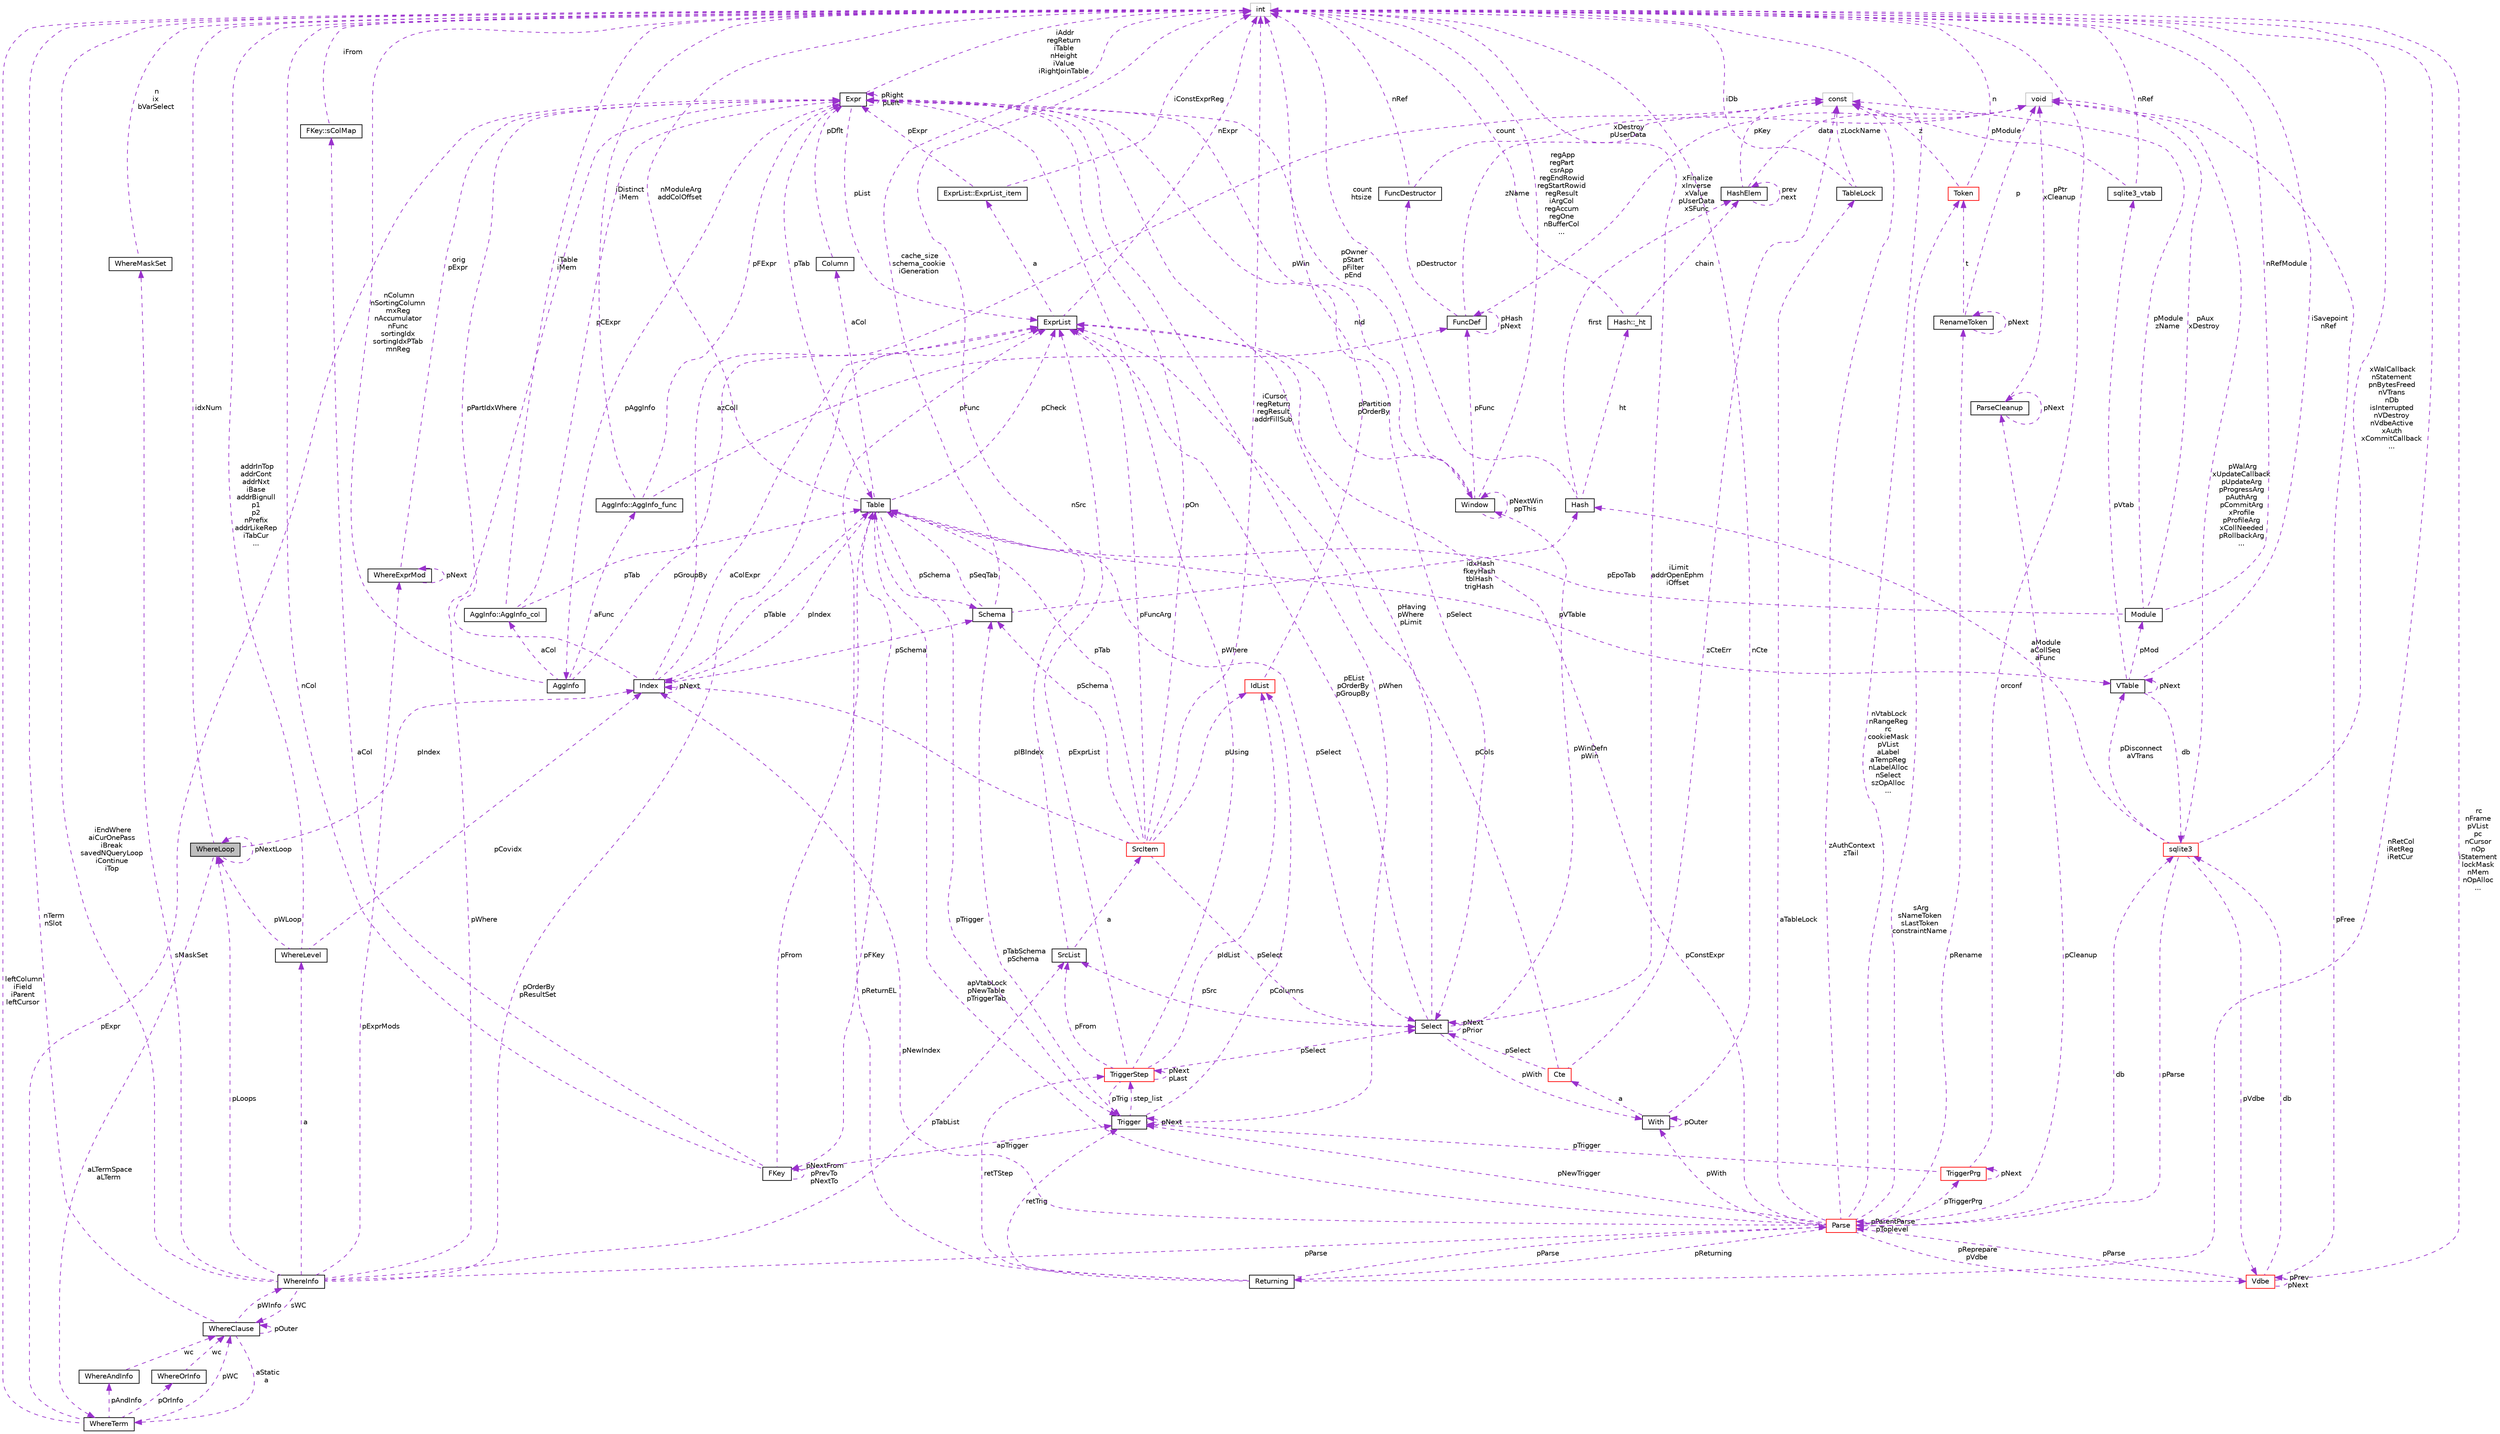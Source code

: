 digraph "WhereLoop"
{
 // LATEX_PDF_SIZE
  edge [fontname="Helvetica",fontsize="10",labelfontname="Helvetica",labelfontsize="10"];
  node [fontname="Helvetica",fontsize="10",shape=record];
  Node1 [label="WhereLoop",height=0.2,width=0.4,color="black", fillcolor="grey75", style="filled", fontcolor="black",tooltip=" "];
  Node1 -> Node1 [dir="back",color="darkorchid3",fontsize="10",style="dashed",label=" pNextLoop" ,fontname="Helvetica"];
  Node2 -> Node1 [dir="back",color="darkorchid3",fontsize="10",style="dashed",label=" aLTermSpace\naLTerm" ,fontname="Helvetica"];
  Node2 [label="WhereTerm",height=0.2,width=0.4,color="black", fillcolor="white", style="filled",URL="$structWhereTerm.html",tooltip=" "];
  Node3 -> Node2 [dir="back",color="darkorchid3",fontsize="10",style="dashed",label=" pAndInfo" ,fontname="Helvetica"];
  Node3 [label="WhereAndInfo",height=0.2,width=0.4,color="black", fillcolor="white", style="filled",URL="$structWhereAndInfo.html",tooltip=" "];
  Node4 -> Node3 [dir="back",color="darkorchid3",fontsize="10",style="dashed",label=" wc" ,fontname="Helvetica"];
  Node4 [label="WhereClause",height=0.2,width=0.4,color="black", fillcolor="white", style="filled",URL="$structWhereClause.html",tooltip=" "];
  Node2 -> Node4 [dir="back",color="darkorchid3",fontsize="10",style="dashed",label=" aStatic\na" ,fontname="Helvetica"];
  Node5 -> Node4 [dir="back",color="darkorchid3",fontsize="10",style="dashed",label=" pWInfo" ,fontname="Helvetica"];
  Node5 [label="WhereInfo",height=0.2,width=0.4,color="black", fillcolor="white", style="filled",URL="$structWhereInfo.html",tooltip=" "];
  Node6 -> Node5 [dir="back",color="darkorchid3",fontsize="10",style="dashed",label=" pWhere" ,fontname="Helvetica"];
  Node6 [label="Expr",height=0.2,width=0.4,color="black", fillcolor="white", style="filled",URL="$structExpr.html",tooltip=" "];
  Node7 -> Node6 [dir="back",color="darkorchid3",fontsize="10",style="dashed",label=" pAggInfo" ,fontname="Helvetica"];
  Node7 [label="AggInfo",height=0.2,width=0.4,color="black", fillcolor="white", style="filled",URL="$structAggInfo.html",tooltip=" "];
  Node8 -> Node7 [dir="back",color="darkorchid3",fontsize="10",style="dashed",label=" aCol" ,fontname="Helvetica"];
  Node8 [label="AggInfo::AggInfo_col",height=0.2,width=0.4,color="black", fillcolor="white", style="filled",URL="$structAggInfo_1_1AggInfo__col.html",tooltip=" "];
  Node6 -> Node8 [dir="back",color="darkorchid3",fontsize="10",style="dashed",label=" pCExpr" ,fontname="Helvetica"];
  Node9 -> Node8 [dir="back",color="darkorchid3",fontsize="10",style="dashed",label=" iTable\niMem" ,fontname="Helvetica"];
  Node9 [label="int",height=0.2,width=0.4,color="grey75", fillcolor="white", style="filled",tooltip=" "];
  Node10 -> Node8 [dir="back",color="darkorchid3",fontsize="10",style="dashed",label=" pTab" ,fontname="Helvetica"];
  Node10 [label="Table",height=0.2,width=0.4,color="black", fillcolor="white", style="filled",URL="$structTable.html",tooltip=" "];
  Node11 -> Node10 [dir="back",color="darkorchid3",fontsize="10",style="dashed",label=" pSchema" ,fontname="Helvetica"];
  Node11 [label="Schema",height=0.2,width=0.4,color="black", fillcolor="white", style="filled",URL="$structSchema.html",tooltip=" "];
  Node9 -> Node11 [dir="back",color="darkorchid3",fontsize="10",style="dashed",label=" cache_size\nschema_cookie\niGeneration" ,fontname="Helvetica"];
  Node10 -> Node11 [dir="back",color="darkorchid3",fontsize="10",style="dashed",label=" pSeqTab" ,fontname="Helvetica"];
  Node12 -> Node11 [dir="back",color="darkorchid3",fontsize="10",style="dashed",label=" idxHash\nfkeyHash\ntblHash\ntrigHash" ,fontname="Helvetica"];
  Node12 [label="Hash",height=0.2,width=0.4,color="black", fillcolor="white", style="filled",URL="$structHash.html",tooltip=" "];
  Node13 -> Node12 [dir="back",color="darkorchid3",fontsize="10",style="dashed",label=" ht" ,fontname="Helvetica"];
  Node13 [label="Hash::_ht",height=0.2,width=0.4,color="black", fillcolor="white", style="filled",URL="$structHash_1_1__ht.html",tooltip=" "];
  Node9 -> Node13 [dir="back",color="darkorchid3",fontsize="10",style="dashed",label=" count" ,fontname="Helvetica"];
  Node14 -> Node13 [dir="back",color="darkorchid3",fontsize="10",style="dashed",label=" chain" ,fontname="Helvetica"];
  Node14 [label="HashElem",height=0.2,width=0.4,color="black", fillcolor="white", style="filled",URL="$structHashElem.html",tooltip=" "];
  Node15 -> Node14 [dir="back",color="darkorchid3",fontsize="10",style="dashed",label=" data" ,fontname="Helvetica"];
  Node15 [label="void",height=0.2,width=0.4,color="grey75", fillcolor="white", style="filled",tooltip=" "];
  Node14 -> Node14 [dir="back",color="darkorchid3",fontsize="10",style="dashed",label=" prev\nnext" ,fontname="Helvetica"];
  Node16 -> Node14 [dir="back",color="darkorchid3",fontsize="10",style="dashed",label=" pKey" ,fontname="Helvetica"];
  Node16 [label="const",height=0.2,width=0.4,color="grey75", fillcolor="white", style="filled",tooltip=" "];
  Node9 -> Node12 [dir="back",color="darkorchid3",fontsize="10",style="dashed",label=" count\nhtsize" ,fontname="Helvetica"];
  Node14 -> Node12 [dir="back",color="darkorchid3",fontsize="10",style="dashed",label=" first" ,fontname="Helvetica"];
  Node17 -> Node10 [dir="back",color="darkorchid3",fontsize="10",style="dashed",label=" aCol" ,fontname="Helvetica"];
  Node17 [label="Column",height=0.2,width=0.4,color="black", fillcolor="white", style="filled",URL="$structColumn.html",tooltip=" "];
  Node6 -> Node17 [dir="back",color="darkorchid3",fontsize="10",style="dashed",label=" pDflt" ,fontname="Helvetica"];
  Node18 -> Node10 [dir="back",color="darkorchid3",fontsize="10",style="dashed",label=" pFKey" ,fontname="Helvetica"];
  Node18 [label="FKey",height=0.2,width=0.4,color="black", fillcolor="white", style="filled",URL="$structFKey.html",tooltip=" "];
  Node19 -> Node18 [dir="back",color="darkorchid3",fontsize="10",style="dashed",label=" aCol" ,fontname="Helvetica"];
  Node19 [label="FKey::sColMap",height=0.2,width=0.4,color="black", fillcolor="white", style="filled",URL="$structFKey_1_1sColMap.html",tooltip=" "];
  Node9 -> Node19 [dir="back",color="darkorchid3",fontsize="10",style="dashed",label=" iFrom" ,fontname="Helvetica"];
  Node18 -> Node18 [dir="back",color="darkorchid3",fontsize="10",style="dashed",label=" pNextFrom\npPrevTo\npNextTo" ,fontname="Helvetica"];
  Node9 -> Node18 [dir="back",color="darkorchid3",fontsize="10",style="dashed",label=" nCol" ,fontname="Helvetica"];
  Node10 -> Node18 [dir="back",color="darkorchid3",fontsize="10",style="dashed",label=" pFrom" ,fontname="Helvetica"];
  Node20 -> Node18 [dir="back",color="darkorchid3",fontsize="10",style="dashed",label=" apTrigger" ,fontname="Helvetica"];
  Node20 [label="Trigger",height=0.2,width=0.4,color="black", fillcolor="white", style="filled",URL="$structTrigger.html",tooltip=" "];
  Node21 -> Node20 [dir="back",color="darkorchid3",fontsize="10",style="dashed",label=" step_list" ,fontname="Helvetica"];
  Node21 [label="TriggerStep",height=0.2,width=0.4,color="red", fillcolor="white", style="filled",URL="$structTriggerStep.html",tooltip=" "];
  Node21 -> Node21 [dir="back",color="darkorchid3",fontsize="10",style="dashed",label=" pNext\npLast" ,fontname="Helvetica"];
  Node6 -> Node21 [dir="back",color="darkorchid3",fontsize="10",style="dashed",label=" pWhere" ,fontname="Helvetica"];
  Node22 -> Node21 [dir="back",color="darkorchid3",fontsize="10",style="dashed",label=" pIdList" ,fontname="Helvetica"];
  Node22 [label="IdList",height=0.2,width=0.4,color="red", fillcolor="white", style="filled",URL="$structIdList.html",tooltip=" "];
  Node9 -> Node22 [dir="back",color="darkorchid3",fontsize="10",style="dashed",label=" nId" ,fontname="Helvetica"];
  Node24 -> Node21 [dir="back",color="darkorchid3",fontsize="10",style="dashed",label=" pSelect" ,fontname="Helvetica"];
  Node24 [label="Select",height=0.2,width=0.4,color="black", fillcolor="white", style="filled",URL="$structSelect.html",tooltip=" "];
  Node6 -> Node24 [dir="back",color="darkorchid3",fontsize="10",style="dashed",label=" pHaving\npWhere\npLimit" ,fontname="Helvetica"];
  Node25 -> Node24 [dir="back",color="darkorchid3",fontsize="10",style="dashed",label=" pWith" ,fontname="Helvetica"];
  Node25 [label="With",height=0.2,width=0.4,color="black", fillcolor="white", style="filled",URL="$structWith.html",tooltip=" "];
  Node26 -> Node25 [dir="back",color="darkorchid3",fontsize="10",style="dashed",label=" a" ,fontname="Helvetica"];
  Node26 [label="Cte",height=0.2,width=0.4,color="red", fillcolor="white", style="filled",URL="$structCte.html",tooltip=" "];
  Node24 -> Node26 [dir="back",color="darkorchid3",fontsize="10",style="dashed",label=" pSelect" ,fontname="Helvetica"];
  Node16 -> Node26 [dir="back",color="darkorchid3",fontsize="10",style="dashed",label=" zCteErr" ,fontname="Helvetica"];
  Node28 -> Node26 [dir="back",color="darkorchid3",fontsize="10",style="dashed",label=" pCols" ,fontname="Helvetica"];
  Node28 [label="ExprList",height=0.2,width=0.4,color="black", fillcolor="white", style="filled",URL="$structExprList.html",tooltip=" "];
  Node29 -> Node28 [dir="back",color="darkorchid3",fontsize="10",style="dashed",label=" a" ,fontname="Helvetica"];
  Node29 [label="ExprList::ExprList_item",height=0.2,width=0.4,color="black", fillcolor="white", style="filled",URL="$structExprList_1_1ExprList__item.html",tooltip=" "];
  Node6 -> Node29 [dir="back",color="darkorchid3",fontsize="10",style="dashed",label=" pExpr" ,fontname="Helvetica"];
  Node9 -> Node29 [dir="back",color="darkorchid3",fontsize="10",style="dashed",label=" iConstExprReg" ,fontname="Helvetica"];
  Node9 -> Node28 [dir="back",color="darkorchid3",fontsize="10",style="dashed",label=" nExpr" ,fontname="Helvetica"];
  Node25 -> Node25 [dir="back",color="darkorchid3",fontsize="10",style="dashed",label=" pOuter" ,fontname="Helvetica"];
  Node9 -> Node25 [dir="back",color="darkorchid3",fontsize="10",style="dashed",label=" nCte" ,fontname="Helvetica"];
  Node9 -> Node24 [dir="back",color="darkorchid3",fontsize="10",style="dashed",label=" iLimit\naddrOpenEphm\niOffset" ,fontname="Helvetica"];
  Node24 -> Node24 [dir="back",color="darkorchid3",fontsize="10",style="dashed",label=" pNext\npPrior" ,fontname="Helvetica"];
  Node30 -> Node24 [dir="back",color="darkorchid3",fontsize="10",style="dashed",label=" pSrc" ,fontname="Helvetica"];
  Node30 [label="SrcList",height=0.2,width=0.4,color="black", fillcolor="white", style="filled",URL="$structSrcList.html",tooltip=" "];
  Node31 -> Node30 [dir="back",color="darkorchid3",fontsize="10",style="dashed",label=" a" ,fontname="Helvetica"];
  Node31 [label="SrcItem",height=0.2,width=0.4,color="red", fillcolor="white", style="filled",URL="$structSrcItem.html",tooltip=" "];
  Node11 -> Node31 [dir="back",color="darkorchid3",fontsize="10",style="dashed",label=" pSchema" ,fontname="Helvetica"];
  Node6 -> Node31 [dir="back",color="darkorchid3",fontsize="10",style="dashed",label=" pOn" ,fontname="Helvetica"];
  Node22 -> Node31 [dir="back",color="darkorchid3",fontsize="10",style="dashed",label=" pUsing" ,fontname="Helvetica"];
  Node9 -> Node31 [dir="back",color="darkorchid3",fontsize="10",style="dashed",label=" iCursor\nregReturn\nregResult\naddrFillSub" ,fontname="Helvetica"];
  Node10 -> Node31 [dir="back",color="darkorchid3",fontsize="10",style="dashed",label=" pTab" ,fontname="Helvetica"];
  Node24 -> Node31 [dir="back",color="darkorchid3",fontsize="10",style="dashed",label=" pSelect" ,fontname="Helvetica"];
  Node32 -> Node31 [dir="back",color="darkorchid3",fontsize="10",style="dashed",label=" pIBIndex" ,fontname="Helvetica"];
  Node32 [label="Index",height=0.2,width=0.4,color="black", fillcolor="white", style="filled",URL="$structIndex.html",tooltip=" "];
  Node11 -> Node32 [dir="back",color="darkorchid3",fontsize="10",style="dashed",label=" pSchema" ,fontname="Helvetica"];
  Node6 -> Node32 [dir="back",color="darkorchid3",fontsize="10",style="dashed",label=" pPartIdxWhere" ,fontname="Helvetica"];
  Node10 -> Node32 [dir="back",color="darkorchid3",fontsize="10",style="dashed",label=" pTable" ,fontname="Helvetica"];
  Node28 -> Node32 [dir="back",color="darkorchid3",fontsize="10",style="dashed",label=" aColExpr" ,fontname="Helvetica"];
  Node16 -> Node32 [dir="back",color="darkorchid3",fontsize="10",style="dashed",label=" azColl" ,fontname="Helvetica"];
  Node32 -> Node32 [dir="back",color="darkorchid3",fontsize="10",style="dashed",label=" pNext" ,fontname="Helvetica"];
  Node28 -> Node31 [dir="back",color="darkorchid3",fontsize="10",style="dashed",label=" pFuncArg" ,fontname="Helvetica"];
  Node9 -> Node30 [dir="back",color="darkorchid3",fontsize="10",style="dashed",label=" nSrc" ,fontname="Helvetica"];
  Node28 -> Node24 [dir="back",color="darkorchid3",fontsize="10",style="dashed",label=" pEList\npOrderBy\npGroupBy" ,fontname="Helvetica"];
  Node33 -> Node24 [dir="back",color="darkorchid3",fontsize="10",style="dashed",label=" pWinDefn\npWin" ,fontname="Helvetica"];
  Node33 [label="Window",height=0.2,width=0.4,color="black", fillcolor="white", style="filled",URL="$structWindow.html",tooltip=" "];
  Node6 -> Node33 [dir="back",color="darkorchid3",fontsize="10",style="dashed",label=" pOwner\npStart\npFilter\npEnd" ,fontname="Helvetica"];
  Node9 -> Node33 [dir="back",color="darkorchid3",fontsize="10",style="dashed",label=" regApp\nregPart\ncsrApp\nregEndRowid\nregStartRowid\nregResult\niArgCol\nregAccum\nregOne\nnBufferCol\n..." ,fontname="Helvetica"];
  Node28 -> Node33 [dir="back",color="darkorchid3",fontsize="10",style="dashed",label=" pPartition\npOrderBy" ,fontname="Helvetica"];
  Node34 -> Node33 [dir="back",color="darkorchid3",fontsize="10",style="dashed",label=" pFunc" ,fontname="Helvetica"];
  Node34 [label="FuncDef",height=0.2,width=0.4,color="black", fillcolor="white", style="filled",URL="$structFuncDef.html",tooltip=" "];
  Node15 -> Node34 [dir="back",color="darkorchid3",fontsize="10",style="dashed",label=" xFinalize\nxInverse\nxValue\npUserData\nxSFunc" ,fontname="Helvetica"];
  Node35 -> Node34 [dir="back",color="darkorchid3",fontsize="10",style="dashed",label=" pDestructor" ,fontname="Helvetica"];
  Node35 [label="FuncDestructor",height=0.2,width=0.4,color="black", fillcolor="white", style="filled",URL="$structFuncDestructor.html",tooltip=" "];
  Node15 -> Node35 [dir="back",color="darkorchid3",fontsize="10",style="dashed",label=" xDestroy\npUserData" ,fontname="Helvetica"];
  Node9 -> Node35 [dir="back",color="darkorchid3",fontsize="10",style="dashed",label=" nRef" ,fontname="Helvetica"];
  Node16 -> Node34 [dir="back",color="darkorchid3",fontsize="10",style="dashed",label=" zName" ,fontname="Helvetica"];
  Node34 -> Node34 [dir="back",color="darkorchid3",fontsize="10",style="dashed",label=" pHash\npNext" ,fontname="Helvetica"];
  Node33 -> Node33 [dir="back",color="darkorchid3",fontsize="10",style="dashed",label=" pNextWin\nppThis" ,fontname="Helvetica"];
  Node20 -> Node21 [dir="back",color="darkorchid3",fontsize="10",style="dashed",label=" pTrig" ,fontname="Helvetica"];
  Node30 -> Node21 [dir="back",color="darkorchid3",fontsize="10",style="dashed",label=" pFrom" ,fontname="Helvetica"];
  Node28 -> Node21 [dir="back",color="darkorchid3",fontsize="10",style="dashed",label=" pExprList" ,fontname="Helvetica"];
  Node11 -> Node20 [dir="back",color="darkorchid3",fontsize="10",style="dashed",label=" pTabSchema\npSchema" ,fontname="Helvetica"];
  Node6 -> Node20 [dir="back",color="darkorchid3",fontsize="10",style="dashed",label=" pWhen" ,fontname="Helvetica"];
  Node22 -> Node20 [dir="back",color="darkorchid3",fontsize="10",style="dashed",label=" pColumns" ,fontname="Helvetica"];
  Node20 -> Node20 [dir="back",color="darkorchid3",fontsize="10",style="dashed",label=" pNext" ,fontname="Helvetica"];
  Node37 -> Node10 [dir="back",color="darkorchid3",fontsize="10",style="dashed",label=" pVTable" ,fontname="Helvetica"];
  Node37 [label="VTable",height=0.2,width=0.4,color="black", fillcolor="white", style="filled",URL="$structVTable.html",tooltip=" "];
  Node38 -> Node37 [dir="back",color="darkorchid3",fontsize="10",style="dashed",label=" db" ,fontname="Helvetica"];
  Node38 [label="sqlite3",height=0.2,width=0.4,color="red", fillcolor="white", style="filled",URL="$structsqlite3.html",tooltip=" "];
  Node39 -> Node38 [dir="back",color="darkorchid3",fontsize="10",style="dashed",label=" pVdbe" ,fontname="Helvetica"];
  Node39 [label="Vdbe",height=0.2,width=0.4,color="red", fillcolor="white", style="filled",URL="$structVdbe.html",tooltip=" "];
  Node39 -> Node39 [dir="back",color="darkorchid3",fontsize="10",style="dashed",label=" pPrev\npNext" ,fontname="Helvetica"];
  Node38 -> Node39 [dir="back",color="darkorchid3",fontsize="10",style="dashed",label=" db" ,fontname="Helvetica"];
  Node15 -> Node39 [dir="back",color="darkorchid3",fontsize="10",style="dashed",label=" pFree" ,fontname="Helvetica"];
  Node9 -> Node39 [dir="back",color="darkorchid3",fontsize="10",style="dashed",label=" rc\nnFrame\npVList\npc\nnCursor\nnOp\niStatement\nlockMask\nnMem\nnOpAlloc\n..." ,fontname="Helvetica"];
  Node82 -> Node39 [dir="back",color="darkorchid3",fontsize="10",style="dashed",label=" pParse" ,fontname="Helvetica"];
  Node82 [label="Parse",height=0.2,width=0.4,color="red", fillcolor="white", style="filled",URL="$structParse.html",tooltip=" "];
  Node39 -> Node82 [dir="back",color="darkorchid3",fontsize="10",style="dashed",label=" pReprepare\npVdbe" ,fontname="Helvetica"];
  Node38 -> Node82 [dir="back",color="darkorchid3",fontsize="10",style="dashed",label=" db" ,fontname="Helvetica"];
  Node83 -> Node82 [dir="back",color="darkorchid3",fontsize="10",style="dashed",label=" pCleanup" ,fontname="Helvetica"];
  Node83 [label="ParseCleanup",height=0.2,width=0.4,color="black", fillcolor="white", style="filled",URL="$structParseCleanup.html",tooltip=" "];
  Node83 -> Node83 [dir="back",color="darkorchid3",fontsize="10",style="dashed",label=" pNext" ,fontname="Helvetica"];
  Node15 -> Node83 [dir="back",color="darkorchid3",fontsize="10",style="dashed",label=" pPtr\nxCleanup" ,fontname="Helvetica"];
  Node84 -> Node82 [dir="back",color="darkorchid3",fontsize="10",style="dashed",label=" aTableLock" ,fontname="Helvetica"];
  Node84 [label="TableLock",height=0.2,width=0.4,color="black", fillcolor="white", style="filled",URL="$structTableLock.html",tooltip=" "];
  Node9 -> Node84 [dir="back",color="darkorchid3",fontsize="10",style="dashed",label=" iDb" ,fontname="Helvetica"];
  Node16 -> Node84 [dir="back",color="darkorchid3",fontsize="10",style="dashed",label=" zLockName" ,fontname="Helvetica"];
  Node85 -> Node82 [dir="back",color="darkorchid3",fontsize="10",style="dashed",label=" sArg\nsNameToken\nsLastToken\nconstraintName" ,fontname="Helvetica"];
  Node85 [label="Token",height=0.2,width=0.4,color="red", fillcolor="white", style="filled",URL="$classToken.html",tooltip=" "];
  Node9 -> Node85 [dir="back",color="darkorchid3",fontsize="10",style="dashed",label=" n" ,fontname="Helvetica"];
  Node16 -> Node85 [dir="back",color="darkorchid3",fontsize="10",style="dashed",label=" z" ,fontname="Helvetica"];
  Node25 -> Node82 [dir="back",color="darkorchid3",fontsize="10",style="dashed",label=" pWith" ,fontname="Helvetica"];
  Node9 -> Node82 [dir="back",color="darkorchid3",fontsize="10",style="dashed",label=" nVtabLock\nnRangeReg\nrc\ncookieMask\npVList\naLabel\naTempReg\nnLabelAlloc\nnSelect\nszOpAlloc\n..." ,fontname="Helvetica"];
  Node10 -> Node82 [dir="back",color="darkorchid3",fontsize="10",style="dashed",label=" apVtabLock\npNewTable\npTriggerTab" ,fontname="Helvetica"];
  Node20 -> Node82 [dir="back",color="darkorchid3",fontsize="10",style="dashed",label=" pNewTrigger" ,fontname="Helvetica"];
  Node99 -> Node82 [dir="back",color="darkorchid3",fontsize="10",style="dashed",label=" pTriggerPrg" ,fontname="Helvetica"];
  Node99 [label="TriggerPrg",height=0.2,width=0.4,color="red", fillcolor="white", style="filled",URL="$structTriggerPrg.html",tooltip=" "];
  Node9 -> Node99 [dir="back",color="darkorchid3",fontsize="10",style="dashed",label=" orconf" ,fontname="Helvetica"];
  Node20 -> Node99 [dir="back",color="darkorchid3",fontsize="10",style="dashed",label=" pTrigger" ,fontname="Helvetica"];
  Node99 -> Node99 [dir="back",color="darkorchid3",fontsize="10",style="dashed",label=" pNext" ,fontname="Helvetica"];
  Node100 -> Node82 [dir="back",color="darkorchid3",fontsize="10",style="dashed",label=" pRename" ,fontname="Helvetica"];
  Node100 [label="RenameToken",height=0.2,width=0.4,color="black", fillcolor="white", style="filled",URL="$structRenameToken.html",tooltip=" "];
  Node85 -> Node100 [dir="back",color="darkorchid3",fontsize="10",style="dashed",label=" t" ,fontname="Helvetica"];
  Node15 -> Node100 [dir="back",color="darkorchid3",fontsize="10",style="dashed",label=" p" ,fontname="Helvetica"];
  Node100 -> Node100 [dir="back",color="darkorchid3",fontsize="10",style="dashed",label=" pNext" ,fontname="Helvetica"];
  Node32 -> Node82 [dir="back",color="darkorchid3",fontsize="10",style="dashed",label=" pNewIndex" ,fontname="Helvetica"];
  Node16 -> Node82 [dir="back",color="darkorchid3",fontsize="10",style="dashed",label=" zAuthContext\nzTail" ,fontname="Helvetica"];
  Node101 -> Node82 [dir="back",color="darkorchid3",fontsize="10",style="dashed",label=" pReturning" ,fontname="Helvetica"];
  Node101 [label="Returning",height=0.2,width=0.4,color="black", fillcolor="white", style="filled",URL="$structReturning.html",tooltip=" "];
  Node21 -> Node101 [dir="back",color="darkorchid3",fontsize="10",style="dashed",label=" retTStep" ,fontname="Helvetica"];
  Node9 -> Node101 [dir="back",color="darkorchid3",fontsize="10",style="dashed",label=" nRetCol\niRetReg\niRetCur" ,fontname="Helvetica"];
  Node20 -> Node101 [dir="back",color="darkorchid3",fontsize="10",style="dashed",label=" retTrig" ,fontname="Helvetica"];
  Node28 -> Node101 [dir="back",color="darkorchid3",fontsize="10",style="dashed",label=" pReturnEL" ,fontname="Helvetica"];
  Node82 -> Node101 [dir="back",color="darkorchid3",fontsize="10",style="dashed",label=" pParse" ,fontname="Helvetica"];
  Node28 -> Node82 [dir="back",color="darkorchid3",fontsize="10",style="dashed",label=" pConstExpr" ,fontname="Helvetica"];
  Node82 -> Node82 [dir="back",color="darkorchid3",fontsize="10",style="dashed",label=" pParentParse\npToplevel" ,fontname="Helvetica"];
  Node15 -> Node38 [dir="back",color="darkorchid3",fontsize="10",style="dashed",label=" pWalArg\nxUpdateCallback\npUpdateArg\npProgressArg\npAuthArg\npCommitArg\nxProfile\npProfileArg\nxCollNeeded\npRollbackArg\n..." ,fontname="Helvetica"];
  Node37 -> Node38 [dir="back",color="darkorchid3",fontsize="10",style="dashed",label=" pDisconnect\naVTrans" ,fontname="Helvetica"];
  Node9 -> Node38 [dir="back",color="darkorchid3",fontsize="10",style="dashed",label=" xWalCallback\nnStatement\npnBytesFreed\nnVTrans\nnDb\nisInterrupted\nnVDestroy\nnVdbeActive\nxAuth\nxCommitCallback\n..." ,fontname="Helvetica"];
  Node12 -> Node38 [dir="back",color="darkorchid3",fontsize="10",style="dashed",label=" aModule\naCollSeq\naFunc" ,fontname="Helvetica"];
  Node82 -> Node38 [dir="back",color="darkorchid3",fontsize="10",style="dashed",label=" pParse" ,fontname="Helvetica"];
  Node37 -> Node37 [dir="back",color="darkorchid3",fontsize="10",style="dashed",label=" pNext" ,fontname="Helvetica"];
  Node9 -> Node37 [dir="back",color="darkorchid3",fontsize="10",style="dashed",label=" iSavepoint\nnRef" ,fontname="Helvetica"];
  Node110 -> Node37 [dir="back",color="darkorchid3",fontsize="10",style="dashed",label=" pMod" ,fontname="Helvetica"];
  Node110 [label="Module",height=0.2,width=0.4,color="black", fillcolor="white", style="filled",URL="$structModule.html",tooltip=" "];
  Node15 -> Node110 [dir="back",color="darkorchid3",fontsize="10",style="dashed",label=" pAux\nxDestroy" ,fontname="Helvetica"];
  Node9 -> Node110 [dir="back",color="darkorchid3",fontsize="10",style="dashed",label=" nRefModule" ,fontname="Helvetica"];
  Node10 -> Node110 [dir="back",color="darkorchid3",fontsize="10",style="dashed",label=" pEpoTab" ,fontname="Helvetica"];
  Node16 -> Node110 [dir="back",color="darkorchid3",fontsize="10",style="dashed",label=" pModule\nzName" ,fontname="Helvetica"];
  Node66 -> Node37 [dir="back",color="darkorchid3",fontsize="10",style="dashed",label=" pVtab" ,fontname="Helvetica"];
  Node66 [label="sqlite3_vtab",height=0.2,width=0.4,color="black", fillcolor="white", style="filled",URL="$structsqlite3__vtab.html",tooltip=" "];
  Node9 -> Node66 [dir="back",color="darkorchid3",fontsize="10",style="dashed",label=" nRef" ,fontname="Helvetica"];
  Node16 -> Node66 [dir="back",color="darkorchid3",fontsize="10",style="dashed",label=" pModule" ,fontname="Helvetica"];
  Node9 -> Node10 [dir="back",color="darkorchid3",fontsize="10",style="dashed",label=" nModuleArg\naddColOffset" ,fontname="Helvetica"];
  Node20 -> Node10 [dir="back",color="darkorchid3",fontsize="10",style="dashed",label=" pTrigger" ,fontname="Helvetica"];
  Node24 -> Node10 [dir="back",color="darkorchid3",fontsize="10",style="dashed",label=" pSelect" ,fontname="Helvetica"];
  Node28 -> Node10 [dir="back",color="darkorchid3",fontsize="10",style="dashed",label=" pCheck" ,fontname="Helvetica"];
  Node32 -> Node10 [dir="back",color="darkorchid3",fontsize="10",style="dashed",label=" pIndex" ,fontname="Helvetica"];
  Node9 -> Node7 [dir="back",color="darkorchid3",fontsize="10",style="dashed",label=" nColumn\nnSortingColumn\nmxReg\nnAccumulator\nnFunc\nsortingIdx\nsortingIdxPTab\nmnReg" ,fontname="Helvetica"];
  Node111 -> Node7 [dir="back",color="darkorchid3",fontsize="10",style="dashed",label=" aFunc" ,fontname="Helvetica"];
  Node111 [label="AggInfo::AggInfo_func",height=0.2,width=0.4,color="black", fillcolor="white", style="filled",URL="$structAggInfo_1_1AggInfo__func.html",tooltip=" "];
  Node6 -> Node111 [dir="back",color="darkorchid3",fontsize="10",style="dashed",label=" pFExpr" ,fontname="Helvetica"];
  Node9 -> Node111 [dir="back",color="darkorchid3",fontsize="10",style="dashed",label=" iDistinct\niMem" ,fontname="Helvetica"];
  Node34 -> Node111 [dir="back",color="darkorchid3",fontsize="10",style="dashed",label=" pFunc" ,fontname="Helvetica"];
  Node28 -> Node7 [dir="back",color="darkorchid3",fontsize="10",style="dashed",label=" pGroupBy" ,fontname="Helvetica"];
  Node6 -> Node6 [dir="back",color="darkorchid3",fontsize="10",style="dashed",label=" pRight\npLeft" ,fontname="Helvetica"];
  Node9 -> Node6 [dir="back",color="darkorchid3",fontsize="10",style="dashed",label=" iAddr\nregReturn\niTable\nnHeight\niValue\niRightJoinTable" ,fontname="Helvetica"];
  Node10 -> Node6 [dir="back",color="darkorchid3",fontsize="10",style="dashed",label=" pTab" ,fontname="Helvetica"];
  Node24 -> Node6 [dir="back",color="darkorchid3",fontsize="10",style="dashed",label=" pSelect" ,fontname="Helvetica"];
  Node28 -> Node6 [dir="back",color="darkorchid3",fontsize="10",style="dashed",label=" pList" ,fontname="Helvetica"];
  Node33 -> Node6 [dir="back",color="darkorchid3",fontsize="10",style="dashed",label=" pWin" ,fontname="Helvetica"];
  Node1 -> Node5 [dir="back",color="darkorchid3",fontsize="10",style="dashed",label=" pLoops" ,fontname="Helvetica"];
  Node4 -> Node5 [dir="back",color="darkorchid3",fontsize="10",style="dashed",label=" sWC" ,fontname="Helvetica"];
  Node112 -> Node5 [dir="back",color="darkorchid3",fontsize="10",style="dashed",label=" pExprMods" ,fontname="Helvetica"];
  Node112 [label="WhereExprMod",height=0.2,width=0.4,color="black", fillcolor="white", style="filled",URL="$structWhereExprMod.html",tooltip=" "];
  Node6 -> Node112 [dir="back",color="darkorchid3",fontsize="10",style="dashed",label=" orig\npExpr" ,fontname="Helvetica"];
  Node112 -> Node112 [dir="back",color="darkorchid3",fontsize="10",style="dashed",label=" pNext" ,fontname="Helvetica"];
  Node9 -> Node5 [dir="back",color="darkorchid3",fontsize="10",style="dashed",label=" iEndWhere\naiCurOnePass\niBreak\nsavedNQueryLoop\niContinue\niTop" ,fontname="Helvetica"];
  Node113 -> Node5 [dir="back",color="darkorchid3",fontsize="10",style="dashed",label=" a" ,fontname="Helvetica"];
  Node113 [label="WhereLevel",height=0.2,width=0.4,color="black", fillcolor="white", style="filled",URL="$structWhereLevel.html",tooltip=" "];
  Node1 -> Node113 [dir="back",color="darkorchid3",fontsize="10",style="dashed",label=" pWLoop" ,fontname="Helvetica"];
  Node9 -> Node113 [dir="back",color="darkorchid3",fontsize="10",style="dashed",label=" addrInTop\naddrCont\naddrNxt\niBase\naddrBignull\np1\np2\nnPrefix\naddrLikeRep\niTabCur\n..." ,fontname="Helvetica"];
  Node32 -> Node113 [dir="back",color="darkorchid3",fontsize="10",style="dashed",label=" pCovidx" ,fontname="Helvetica"];
  Node114 -> Node5 [dir="back",color="darkorchid3",fontsize="10",style="dashed",label=" sMaskSet" ,fontname="Helvetica"];
  Node114 [label="WhereMaskSet",height=0.2,width=0.4,color="black", fillcolor="white", style="filled",URL="$structWhereMaskSet.html",tooltip=" "];
  Node9 -> Node114 [dir="back",color="darkorchid3",fontsize="10",style="dashed",label=" n\nix\nbVarSelect" ,fontname="Helvetica"];
  Node30 -> Node5 [dir="back",color="darkorchid3",fontsize="10",style="dashed",label=" pTabList" ,fontname="Helvetica"];
  Node28 -> Node5 [dir="back",color="darkorchid3",fontsize="10",style="dashed",label=" pOrderBy\npResultSet" ,fontname="Helvetica"];
  Node82 -> Node5 [dir="back",color="darkorchid3",fontsize="10",style="dashed",label=" pParse" ,fontname="Helvetica"];
  Node9 -> Node4 [dir="back",color="darkorchid3",fontsize="10",style="dashed",label=" nTerm\nnSlot" ,fontname="Helvetica"];
  Node4 -> Node4 [dir="back",color="darkorchid3",fontsize="10",style="dashed",label=" pOuter" ,fontname="Helvetica"];
  Node115 -> Node2 [dir="back",color="darkorchid3",fontsize="10",style="dashed",label=" pOrInfo" ,fontname="Helvetica"];
  Node115 [label="WhereOrInfo",height=0.2,width=0.4,color="black", fillcolor="white", style="filled",URL="$structWhereOrInfo.html",tooltip=" "];
  Node4 -> Node115 [dir="back",color="darkorchid3",fontsize="10",style="dashed",label=" wc" ,fontname="Helvetica"];
  Node6 -> Node2 [dir="back",color="darkorchid3",fontsize="10",style="dashed",label=" pExpr" ,fontname="Helvetica"];
  Node9 -> Node2 [dir="back",color="darkorchid3",fontsize="10",style="dashed",label=" leftColumn\niField\niParent\nleftCursor" ,fontname="Helvetica"];
  Node4 -> Node2 [dir="back",color="darkorchid3",fontsize="10",style="dashed",label=" pWC" ,fontname="Helvetica"];
  Node9 -> Node1 [dir="back",color="darkorchid3",fontsize="10",style="dashed",label=" idxNum" ,fontname="Helvetica"];
  Node32 -> Node1 [dir="back",color="darkorchid3",fontsize="10",style="dashed",label=" pIndex" ,fontname="Helvetica"];
}

